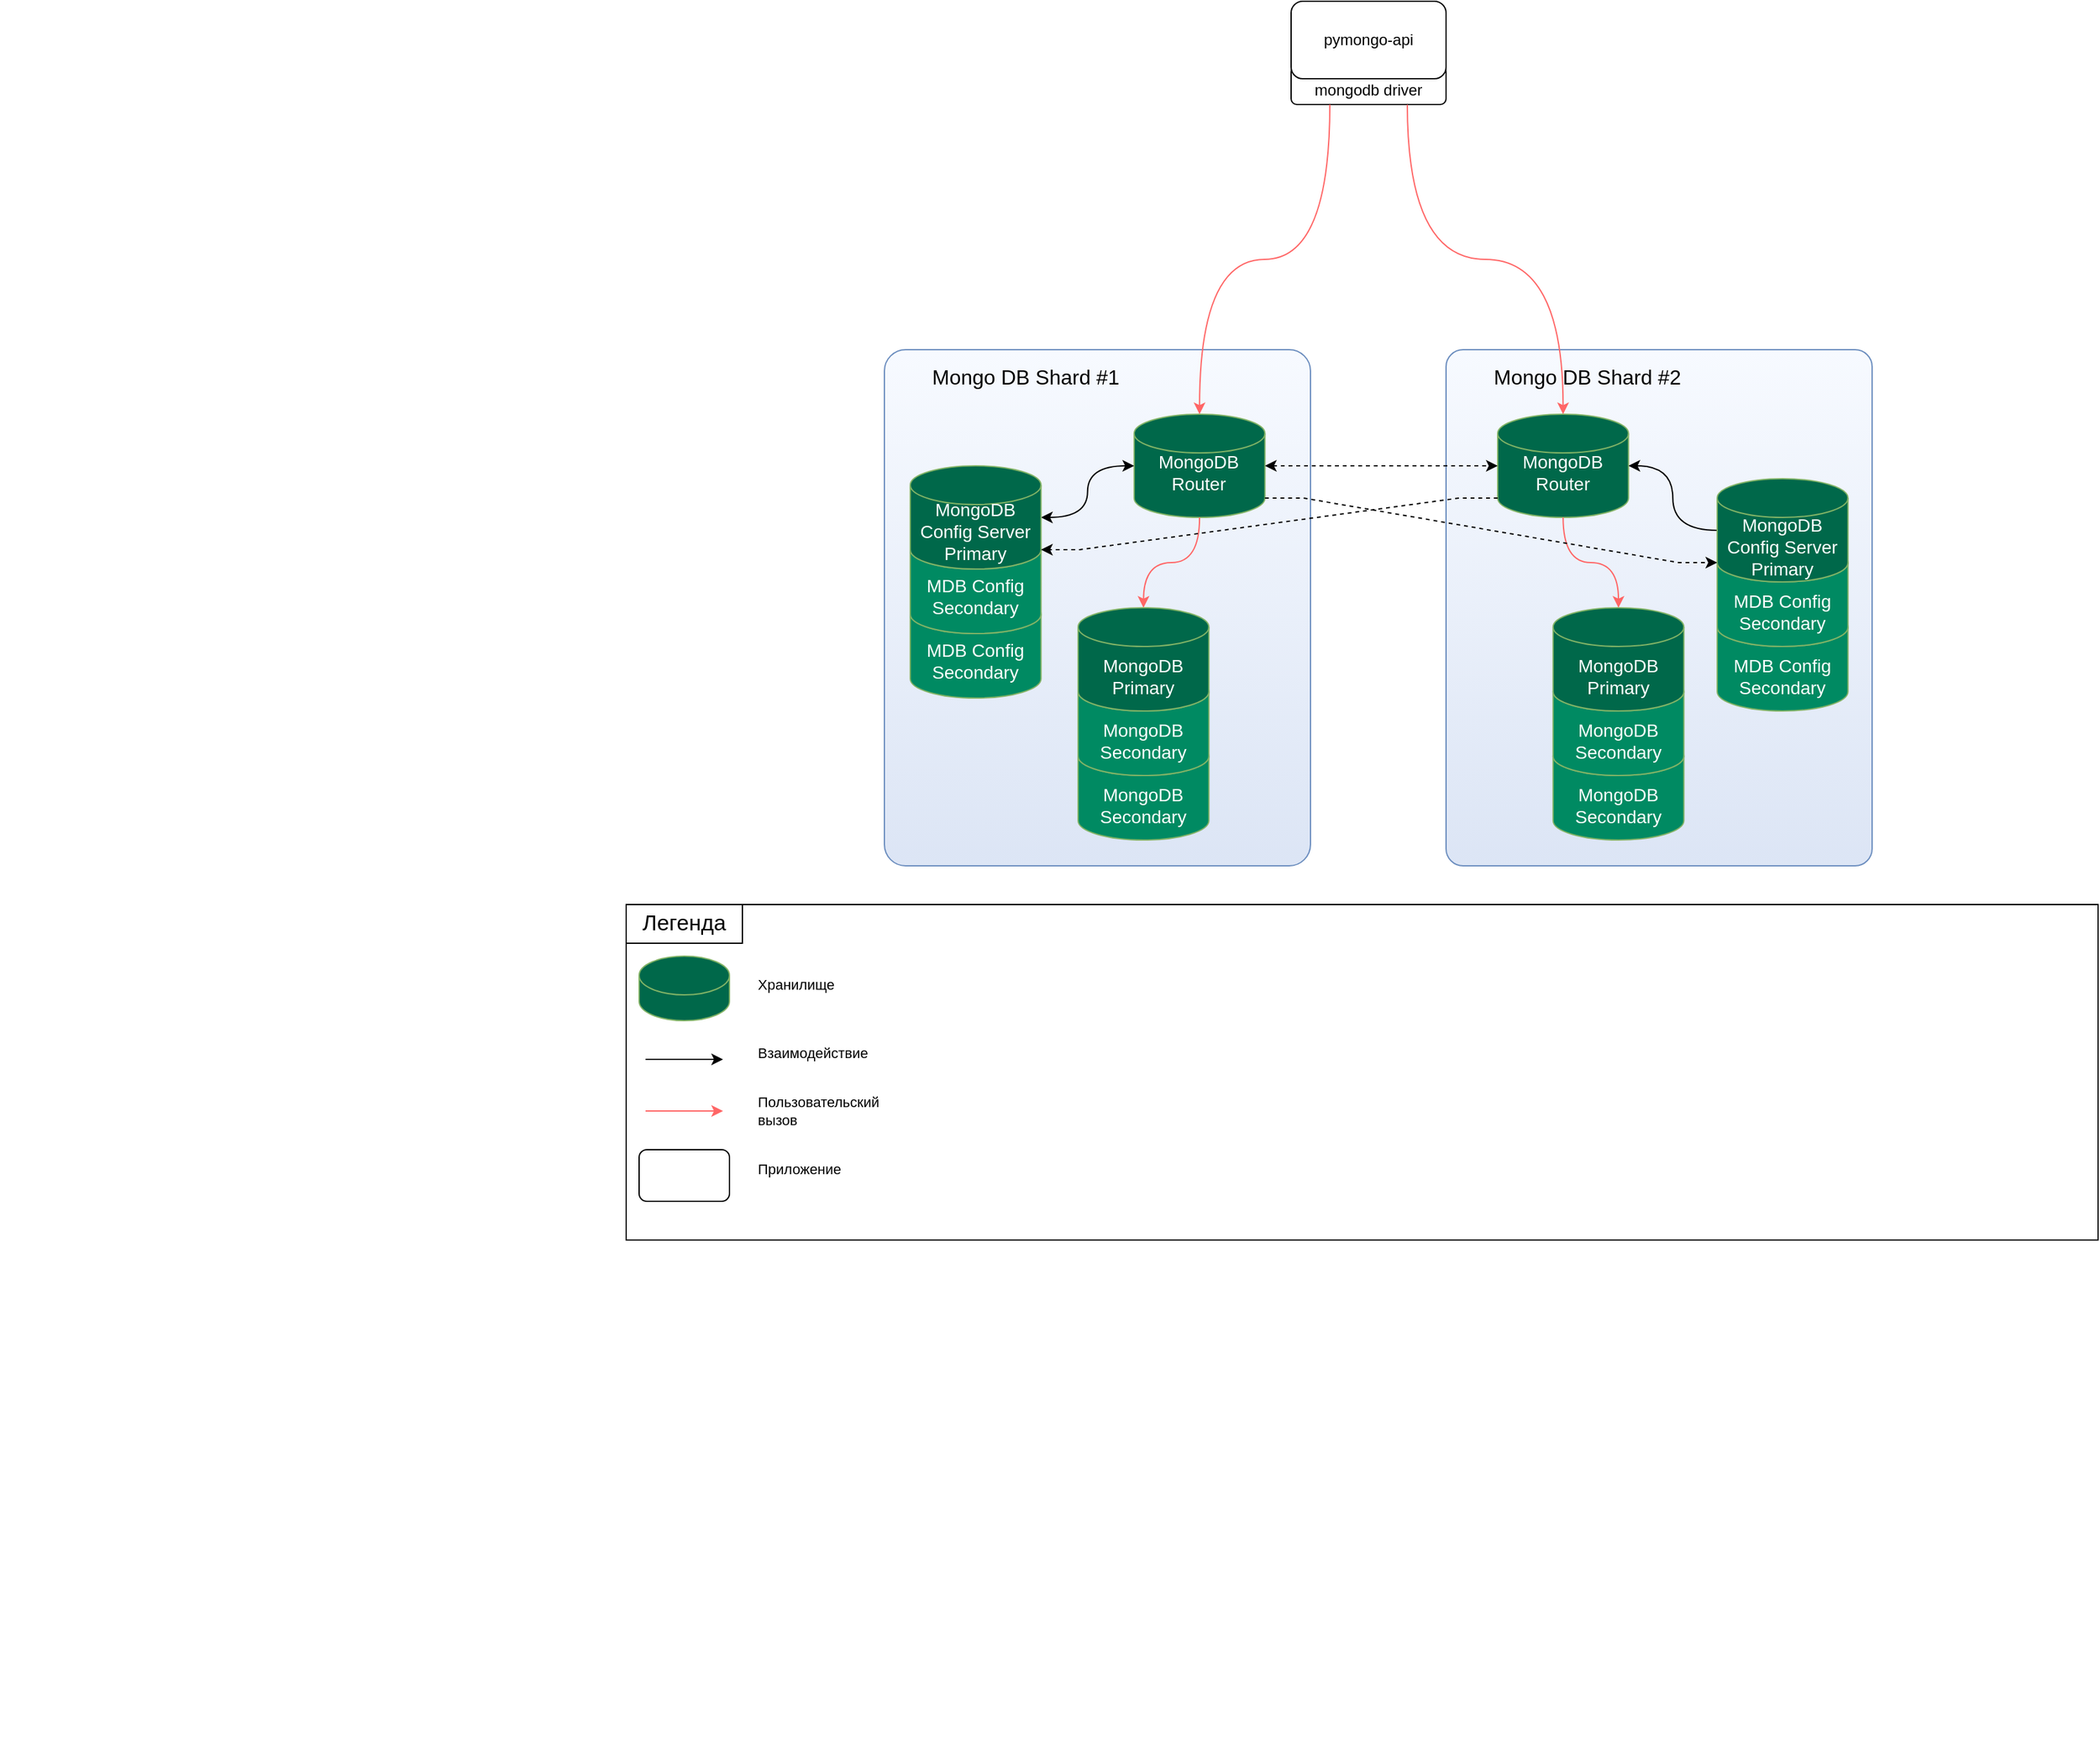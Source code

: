 <mxfile version="24.6.4" type="device">
  <diagram name="Page-1" id="-H_mtQnk-PTXWXPvYvuk">
    <mxGraphModel dx="3164" dy="1297" grid="1" gridSize="10" guides="1" tooltips="1" connect="1" arrows="1" fold="1" page="1" pageScale="1" pageWidth="1169" pageHeight="827" math="0" shadow="0">
      <root>
        <mxCell id="0" />
        <mxCell id="1" parent="0" />
        <mxCell id="_CsFHggYIHRbgl_CoFxa-22" value="" style="group" vertex="1" connectable="0" parent="1">
          <mxGeometry x="210" y="350" width="330" height="400" as="geometry" />
        </mxCell>
        <mxCell id="_CsFHggYIHRbgl_CoFxa-1" value="Mongo DB Shard #1" style="rounded=1;whiteSpace=wrap;html=1;fillColor=#F7FAFF;gradientColor=#DCE5F5;strokeColor=#6c8ebf;fontSize=16;verticalAlign=top;align=left;spacingLeft=35;spacingTop=5;arcSize=5;container=0;" vertex="1" parent="_CsFHggYIHRbgl_CoFxa-22">
          <mxGeometry width="330" height="400" as="geometry" />
        </mxCell>
        <mxCell id="_CsFHggYIHRbgl_CoFxa-4" value="MongoDB&lt;div&gt;Router&lt;/div&gt;&lt;div&gt;&lt;br&gt;&lt;/div&gt;&lt;div&gt;&lt;br&gt;&lt;/div&gt;" style="shape=cylinder3;whiteSpace=wrap;html=1;boundedLbl=1;backgroundOutline=1;size=15;fillColor=#00684a;strokeColor=#82b366;fontColor=#FFFFFF;fontSize=14;spacingTop=19;container=0;" vertex="1" parent="_CsFHggYIHRbgl_CoFxa-22">
          <mxGeometry x="193.421" y="50" width="101.316" height="80" as="geometry" />
        </mxCell>
        <mxCell id="_CsFHggYIHRbgl_CoFxa-31" value="" style="group" vertex="1" connectable="0" parent="_CsFHggYIHRbgl_CoFxa-22">
          <mxGeometry x="150.005" y="200" width="101.316" height="180" as="geometry" />
        </mxCell>
        <mxCell id="_CsFHggYIHRbgl_CoFxa-17" value="MongoDB&lt;div&gt;Secondary&lt;/div&gt;" style="shape=cylinder3;whiteSpace=wrap;html=1;boundedLbl=1;backgroundOutline=1;size=15;fillColor=#008A62;strokeColor=#82b366;fontColor=#FFFFFF;fontSize=14;container=0;" vertex="1" parent="_CsFHggYIHRbgl_CoFxa-31">
          <mxGeometry y="100" width="101.316" height="80" as="geometry" />
        </mxCell>
        <mxCell id="_CsFHggYIHRbgl_CoFxa-2" value="MongoDB&lt;div&gt;Secondary&lt;/div&gt;" style="shape=cylinder3;whiteSpace=wrap;html=1;boundedLbl=1;backgroundOutline=1;size=15;fillColor=#008A62;strokeColor=#82b366;fontColor=#FFFFFF;fontSize=14;container=0;" vertex="1" parent="_CsFHggYIHRbgl_CoFxa-31">
          <mxGeometry y="50" width="101.316" height="80" as="geometry" />
        </mxCell>
        <mxCell id="zA23MoTUsTF4_91t8viU-2" value="MongoDB&lt;div&gt;Primary&lt;/div&gt;" style="shape=cylinder3;whiteSpace=wrap;html=1;boundedLbl=1;backgroundOutline=1;size=15;fillColor=#00684a;strokeColor=#82b366;fontColor=#FFFFFF;fontSize=14;container=0;" parent="_CsFHggYIHRbgl_CoFxa-31" vertex="1">
          <mxGeometry width="101.316" height="80" as="geometry" />
        </mxCell>
        <mxCell id="_CsFHggYIHRbgl_CoFxa-33" style="edgeStyle=orthogonalEdgeStyle;rounded=0;orthogonalLoop=1;jettySize=auto;html=1;exitX=1;exitY=0.5;exitDx=0;exitDy=0;exitPerimeter=0;entryX=0;entryY=0.5;entryDx=0;entryDy=0;entryPerimeter=0;curved=1;startArrow=classic;startFill=1;" edge="1" parent="_CsFHggYIHRbgl_CoFxa-22" source="_CsFHggYIHRbgl_CoFxa-3" target="_CsFHggYIHRbgl_CoFxa-4">
          <mxGeometry relative="1" as="geometry" />
        </mxCell>
        <mxCell id="_CsFHggYIHRbgl_CoFxa-64" value="MDB Config Secondary" style="shape=cylinder3;whiteSpace=wrap;html=1;boundedLbl=1;backgroundOutline=1;size=15;fillColor=#008A62;strokeColor=#82b366;fontColor=#FFFFFF;fontSize=14;spacingTop=-3;container=0;" vertex="1" parent="_CsFHggYIHRbgl_CoFxa-22">
          <mxGeometry x="20.002" y="190" width="101.316" height="80" as="geometry" />
        </mxCell>
        <mxCell id="_CsFHggYIHRbgl_CoFxa-51" value="MDB Config Secondary" style="shape=cylinder3;whiteSpace=wrap;html=1;boundedLbl=1;backgroundOutline=1;size=15;fillColor=#008A62;strokeColor=#82b366;fontColor=#FFFFFF;fontSize=14;spacingTop=-3;container=0;" vertex="1" parent="_CsFHggYIHRbgl_CoFxa-22">
          <mxGeometry x="20.002" y="140" width="101.316" height="80" as="geometry" />
        </mxCell>
        <mxCell id="_CsFHggYIHRbgl_CoFxa-38" style="edgeStyle=orthogonalEdgeStyle;shape=connector;curved=1;rounded=0;orthogonalLoop=1;jettySize=auto;html=1;exitX=0.5;exitY=1;exitDx=0;exitDy=0;exitPerimeter=0;entryX=0.5;entryY=0;entryDx=0;entryDy=0;entryPerimeter=0;strokeColor=#FF6666;align=center;verticalAlign=middle;fontFamily=Helvetica;fontSize=11;fontColor=default;labelBackgroundColor=default;endArrow=classic;" edge="1" parent="_CsFHggYIHRbgl_CoFxa-22" source="_CsFHggYIHRbgl_CoFxa-4" target="zA23MoTUsTF4_91t8viU-2">
          <mxGeometry relative="1" as="geometry" />
        </mxCell>
        <mxCell id="_CsFHggYIHRbgl_CoFxa-3" value="MongoDB&lt;div&gt;Config Server Primary&lt;/div&gt;" style="shape=cylinder3;whiteSpace=wrap;html=1;boundedLbl=1;backgroundOutline=1;size=15;fillColor=#00684a;strokeColor=#82b366;fontColor=#FFFFFF;fontSize=14;spacingTop=-3;container=0;" vertex="1" parent="_CsFHggYIHRbgl_CoFxa-22">
          <mxGeometry x="20.002" y="90" width="101.316" height="80" as="geometry" />
        </mxCell>
        <mxCell id="_CsFHggYIHRbgl_CoFxa-36" value="" style="group" vertex="1" connectable="0" parent="1">
          <mxGeometry x="645" y="350" width="330" height="400" as="geometry" />
        </mxCell>
        <mxCell id="_CsFHggYIHRbgl_CoFxa-25" value="Mongo DB Shard #2" style="rounded=1;whiteSpace=wrap;html=1;fillColor=#F7FAFF;gradientColor=#DCE5F5;strokeColor=#6c8ebf;fontSize=16;verticalAlign=top;align=left;spacingLeft=35;spacingTop=5;arcSize=4;container=0;" vertex="1" parent="_CsFHggYIHRbgl_CoFxa-36">
          <mxGeometry width="330" height="400" as="geometry" />
        </mxCell>
        <mxCell id="_CsFHggYIHRbgl_CoFxa-27" value="MongoDB&lt;div&gt;Router&lt;/div&gt;&lt;div&gt;&lt;br&gt;&lt;/div&gt;&lt;div&gt;&lt;br&gt;&lt;/div&gt;" style="shape=cylinder3;whiteSpace=wrap;html=1;boundedLbl=1;backgroundOutline=1;size=15;fillColor=#00684a;strokeColor=#82b366;fontColor=#FFFFFF;fontSize=14;spacingTop=19;container=0;" vertex="1" parent="_CsFHggYIHRbgl_CoFxa-36">
          <mxGeometry x="40.001" y="50" width="101.316" height="80" as="geometry" />
        </mxCell>
        <mxCell id="_CsFHggYIHRbgl_CoFxa-28" value="MongoDB&lt;div&gt;Secondary&lt;/div&gt;" style="shape=cylinder3;whiteSpace=wrap;html=1;boundedLbl=1;backgroundOutline=1;size=15;fillColor=#008A62;strokeColor=#82b366;fontColor=#FFFFFF;fontSize=14;container=0;" vertex="1" parent="_CsFHggYIHRbgl_CoFxa-36">
          <mxGeometry x="82.895" y="300" width="101.316" height="80" as="geometry" />
        </mxCell>
        <mxCell id="_CsFHggYIHRbgl_CoFxa-29" value="MongoDB&lt;div&gt;Secondary&lt;/div&gt;" style="shape=cylinder3;whiteSpace=wrap;html=1;boundedLbl=1;backgroundOutline=1;size=15;fillColor=#008A62;strokeColor=#82b366;fontColor=#FFFFFF;fontSize=14;container=0;" vertex="1" parent="_CsFHggYIHRbgl_CoFxa-36">
          <mxGeometry x="82.895" y="250" width="101.316" height="80" as="geometry" />
        </mxCell>
        <mxCell id="_CsFHggYIHRbgl_CoFxa-30" value="MongoDB&lt;div&gt;Primary&lt;/div&gt;" style="shape=cylinder3;whiteSpace=wrap;html=1;boundedLbl=1;backgroundOutline=1;size=15;fillColor=#00684a;strokeColor=#82b366;fontColor=#FFFFFF;fontSize=14;container=0;" vertex="1" parent="_CsFHggYIHRbgl_CoFxa-36">
          <mxGeometry x="82.895" y="200" width="101.316" height="80" as="geometry" />
        </mxCell>
        <mxCell id="_CsFHggYIHRbgl_CoFxa-35" style="edgeStyle=orthogonalEdgeStyle;shape=connector;curved=1;rounded=0;orthogonalLoop=1;jettySize=auto;html=1;exitX=0;exitY=0.5;exitDx=0;exitDy=0;exitPerimeter=0;entryX=1;entryY=0.5;entryDx=0;entryDy=0;entryPerimeter=0;strokeColor=default;align=center;verticalAlign=middle;fontFamily=Helvetica;fontSize=11;fontColor=default;labelBackgroundColor=default;endArrow=classic;" edge="1" parent="_CsFHggYIHRbgl_CoFxa-36" source="_CsFHggYIHRbgl_CoFxa-26" target="_CsFHggYIHRbgl_CoFxa-27">
          <mxGeometry relative="1" as="geometry" />
        </mxCell>
        <mxCell id="_CsFHggYIHRbgl_CoFxa-65" value="MDB Config Secondary" style="shape=cylinder3;whiteSpace=wrap;html=1;boundedLbl=1;backgroundOutline=1;size=15;fillColor=#008A62;strokeColor=#82b366;fontColor=#FFFFFF;fontSize=14;spacingTop=0;container=0;" vertex="1" parent="_CsFHggYIHRbgl_CoFxa-36">
          <mxGeometry x="210.002" y="200" width="101.316" height="80" as="geometry" />
        </mxCell>
        <mxCell id="_CsFHggYIHRbgl_CoFxa-52" value="MDB Config Secondary" style="shape=cylinder3;whiteSpace=wrap;html=1;boundedLbl=1;backgroundOutline=1;size=15;fillColor=#008A62;strokeColor=#82b366;fontColor=#FFFFFF;fontSize=14;spacingTop=0;container=0;" vertex="1" parent="_CsFHggYIHRbgl_CoFxa-36">
          <mxGeometry x="210.002" y="150" width="101.316" height="80" as="geometry" />
        </mxCell>
        <mxCell id="_CsFHggYIHRbgl_CoFxa-37" style="edgeStyle=orthogonalEdgeStyle;shape=connector;curved=1;rounded=0;orthogonalLoop=1;jettySize=auto;html=1;exitX=0.5;exitY=1;exitDx=0;exitDy=0;exitPerimeter=0;entryX=0.5;entryY=0;entryDx=0;entryDy=0;entryPerimeter=0;strokeColor=#FF6666;align=center;verticalAlign=middle;fontFamily=Helvetica;fontSize=11;fontColor=default;labelBackgroundColor=default;endArrow=classic;" edge="1" parent="_CsFHggYIHRbgl_CoFxa-36" source="_CsFHggYIHRbgl_CoFxa-27" target="_CsFHggYIHRbgl_CoFxa-30">
          <mxGeometry relative="1" as="geometry" />
        </mxCell>
        <mxCell id="_CsFHggYIHRbgl_CoFxa-26" value="MongoDB&lt;div&gt;Config Server Primary&lt;/div&gt;" style="shape=cylinder3;whiteSpace=wrap;html=1;boundedLbl=1;backgroundOutline=1;size=15;fillColor=#00684a;strokeColor=#82b366;fontColor=#FFFFFF;fontSize=14;spacingTop=0;container=0;" vertex="1" parent="_CsFHggYIHRbgl_CoFxa-36">
          <mxGeometry x="210" y="100" width="101.32" height="80" as="geometry" />
        </mxCell>
        <mxCell id="_CsFHggYIHRbgl_CoFxa-32" style="edgeStyle=orthogonalEdgeStyle;rounded=0;orthogonalLoop=1;jettySize=auto;html=1;exitX=1;exitY=0.5;exitDx=0;exitDy=0;exitPerimeter=0;entryX=0;entryY=0.5;entryDx=0;entryDy=0;entryPerimeter=0;dashed=1;startArrow=classic;startFill=1;curved=1;" edge="1" parent="1" source="_CsFHggYIHRbgl_CoFxa-4" target="_CsFHggYIHRbgl_CoFxa-27">
          <mxGeometry relative="1" as="geometry" />
        </mxCell>
        <mxCell id="_CsFHggYIHRbgl_CoFxa-67" value="" style="group" vertex="1" connectable="0" parent="1">
          <mxGeometry x="525" y="80" width="120" height="80" as="geometry" />
        </mxCell>
        <mxCell id="_CsFHggYIHRbgl_CoFxa-66" value="mongodb driver" style="rounded=1;whiteSpace=wrap;html=1;spacingTop=8;" vertex="1" parent="_CsFHggYIHRbgl_CoFxa-67">
          <mxGeometry y="50" width="120" height="30" as="geometry" />
        </mxCell>
        <mxCell id="zA23MoTUsTF4_91t8viU-3" value="pymongo-api" style="rounded=1;whiteSpace=wrap;html=1;" parent="_CsFHggYIHRbgl_CoFxa-67" vertex="1">
          <mxGeometry width="120" height="60" as="geometry" />
        </mxCell>
        <mxCell id="_CsFHggYIHRbgl_CoFxa-68" style="edgeStyle=orthogonalEdgeStyle;shape=connector;curved=1;rounded=0;orthogonalLoop=1;jettySize=auto;html=1;exitX=0.25;exitY=1;exitDx=0;exitDy=0;entryX=0.5;entryY=0;entryDx=0;entryDy=0;entryPerimeter=0;strokeColor=#FF6666;align=center;verticalAlign=middle;fontFamily=Helvetica;fontSize=11;fontColor=#000000;labelBackgroundColor=default;endArrow=classic;" edge="1" parent="1" source="_CsFHggYIHRbgl_CoFxa-66" target="_CsFHggYIHRbgl_CoFxa-4">
          <mxGeometry relative="1" as="geometry" />
        </mxCell>
        <mxCell id="_CsFHggYIHRbgl_CoFxa-69" style="edgeStyle=orthogonalEdgeStyle;shape=connector;curved=1;rounded=0;orthogonalLoop=1;jettySize=auto;html=1;exitX=0.75;exitY=1;exitDx=0;exitDy=0;entryX=0.5;entryY=0;entryDx=0;entryDy=0;entryPerimeter=0;strokeColor=#FF6666;align=center;verticalAlign=middle;fontFamily=Helvetica;fontSize=11;fontColor=#FF6666;labelBackgroundColor=default;endArrow=classic;" edge="1" parent="1" source="_CsFHggYIHRbgl_CoFxa-66" target="_CsFHggYIHRbgl_CoFxa-27">
          <mxGeometry relative="1" as="geometry" />
        </mxCell>
        <mxCell id="_CsFHggYIHRbgl_CoFxa-72" style="edgeStyle=entityRelationEdgeStyle;shape=connector;rounded=0;orthogonalLoop=1;jettySize=auto;html=1;exitX=0;exitY=1;exitDx=0;exitDy=-15;exitPerimeter=0;entryX=1;entryY=0;entryDx=0;entryDy=15;entryPerimeter=0;dashed=1;strokeColor=default;align=center;verticalAlign=middle;fontFamily=Helvetica;fontSize=11;fontColor=default;labelBackgroundColor=default;endArrow=classic;" edge="1" parent="1" source="_CsFHggYIHRbgl_CoFxa-27" target="_CsFHggYIHRbgl_CoFxa-51">
          <mxGeometry relative="1" as="geometry" />
        </mxCell>
        <mxCell id="_CsFHggYIHRbgl_CoFxa-73" style="edgeStyle=entityRelationEdgeStyle;shape=connector;rounded=0;orthogonalLoop=1;jettySize=auto;html=1;exitX=1;exitY=1;exitDx=0;exitDy=-15;exitPerimeter=0;entryX=0;entryY=0;entryDx=0;entryDy=15;entryPerimeter=0;dashed=1;strokeColor=default;align=center;verticalAlign=middle;fontFamily=Helvetica;fontSize=11;fontColor=default;labelBackgroundColor=default;endArrow=classic;" edge="1" parent="1" source="_CsFHggYIHRbgl_CoFxa-4" target="_CsFHggYIHRbgl_CoFxa-52">
          <mxGeometry relative="1" as="geometry" />
        </mxCell>
        <mxCell id="_CsFHggYIHRbgl_CoFxa-99" value="" style="group" vertex="1" connectable="0" parent="1">
          <mxGeometry x="-475" y="780" width="1625" height="655" as="geometry" />
        </mxCell>
        <mxCell id="_CsFHggYIHRbgl_CoFxa-75" value="" style="rounded=0;whiteSpace=wrap;html=1;fontFamily=Helvetica;fontSize=11;fontColor=default;labelBackgroundColor=default;" vertex="1" parent="_CsFHggYIHRbgl_CoFxa-99">
          <mxGeometry x="485" width="1140" height="260" as="geometry" />
        </mxCell>
        <mxCell id="_CsFHggYIHRbgl_CoFxa-77" value="&lt;font style=&quot;font-size: 17px;&quot;&gt;Легенда&lt;/font&gt;" style="text;html=1;align=center;verticalAlign=middle;whiteSpace=wrap;rounded=0;fontFamily=Helvetica;fontSize=11;fontColor=default;labelBackgroundColor=default;strokeColor=default;" vertex="1" parent="_CsFHggYIHRbgl_CoFxa-99">
          <mxGeometry x="485" width="90" height="30" as="geometry" />
        </mxCell>
        <mxCell id="_CsFHggYIHRbgl_CoFxa-81" value="&lt;div&gt;&lt;br&gt;&lt;/div&gt;" style="shape=cylinder3;whiteSpace=wrap;html=1;boundedLbl=1;backgroundOutline=1;size=15;fillColor=#00684a;strokeColor=#82b366;fontColor=#FFFFFF;fontSize=14;spacingTop=19;container=0;" vertex="1" parent="_CsFHggYIHRbgl_CoFxa-99">
          <mxGeometry x="495" y="40" width="70" height="50" as="geometry" />
        </mxCell>
        <mxCell id="_CsFHggYIHRbgl_CoFxa-83" value="Хранилище" style="text;html=1;align=left;verticalAlign=middle;whiteSpace=wrap;rounded=0;fontFamily=Helvetica;fontSize=11;fontColor=default;labelBackgroundColor=default;" vertex="1" parent="_CsFHggYIHRbgl_CoFxa-99">
          <mxGeometry x="585" y="47" width="100" height="30" as="geometry" />
        </mxCell>
        <mxCell id="_CsFHggYIHRbgl_CoFxa-88" value="" style="edgeStyle=entityRelationEdgeStyle;shape=connector;rounded=0;orthogonalLoop=1;jettySize=auto;html=1;strokeColor=default;align=center;verticalAlign=middle;fontFamily=Helvetica;fontSize=11;fontColor=default;labelBackgroundColor=default;endArrow=classic;" edge="1" parent="_CsFHggYIHRbgl_CoFxa-99">
          <mxGeometry relative="1" as="geometry">
            <mxPoint x="500" y="120" as="sourcePoint" />
            <mxPoint x="560" y="120" as="targetPoint" />
            <Array as="points">
              <mxPoint y="615" />
              <mxPoint x="540" y="205" />
            </Array>
          </mxGeometry>
        </mxCell>
        <mxCell id="_CsFHggYIHRbgl_CoFxa-89" value="Взаимодействие" style="text;html=1;align=left;verticalAlign=middle;whiteSpace=wrap;rounded=0;fontFamily=Helvetica;fontSize=11;fontColor=default;labelBackgroundColor=default;" vertex="1" parent="_CsFHggYIHRbgl_CoFxa-99">
          <mxGeometry x="585" y="100" width="100" height="30" as="geometry" />
        </mxCell>
        <mxCell id="_CsFHggYIHRbgl_CoFxa-90" value="" style="edgeStyle=entityRelationEdgeStyle;shape=connector;rounded=0;orthogonalLoop=1;jettySize=auto;html=1;strokeColor=#FF6666;align=center;verticalAlign=middle;fontFamily=Helvetica;fontSize=11;fontColor=default;labelBackgroundColor=default;endArrow=classic;" edge="1" parent="_CsFHggYIHRbgl_CoFxa-99">
          <mxGeometry relative="1" as="geometry">
            <mxPoint x="500" y="160" as="sourcePoint" />
            <mxPoint x="560" y="160" as="targetPoint" />
            <Array as="points">
              <mxPoint y="655" />
              <mxPoint x="540" y="245" />
            </Array>
          </mxGeometry>
        </mxCell>
        <mxCell id="_CsFHggYIHRbgl_CoFxa-91" value="Пользовательский&lt;div&gt;вызов&lt;/div&gt;" style="text;html=1;align=left;verticalAlign=middle;whiteSpace=wrap;rounded=0;fontFamily=Helvetica;fontSize=11;fontColor=default;labelBackgroundColor=default;" vertex="1" parent="_CsFHggYIHRbgl_CoFxa-99">
          <mxGeometry x="585" y="145" width="100" height="30" as="geometry" />
        </mxCell>
        <mxCell id="_CsFHggYIHRbgl_CoFxa-97" value="" style="rounded=1;whiteSpace=wrap;html=1;" vertex="1" parent="_CsFHggYIHRbgl_CoFxa-99">
          <mxGeometry x="495" y="190" width="70" height="40" as="geometry" />
        </mxCell>
        <mxCell id="_CsFHggYIHRbgl_CoFxa-98" value="Приложение" style="text;html=1;align=left;verticalAlign=middle;whiteSpace=wrap;rounded=0;fontFamily=Helvetica;fontSize=11;fontColor=default;labelBackgroundColor=default;" vertex="1" parent="_CsFHggYIHRbgl_CoFxa-99">
          <mxGeometry x="585" y="190" width="100" height="30" as="geometry" />
        </mxCell>
      </root>
    </mxGraphModel>
  </diagram>
</mxfile>

